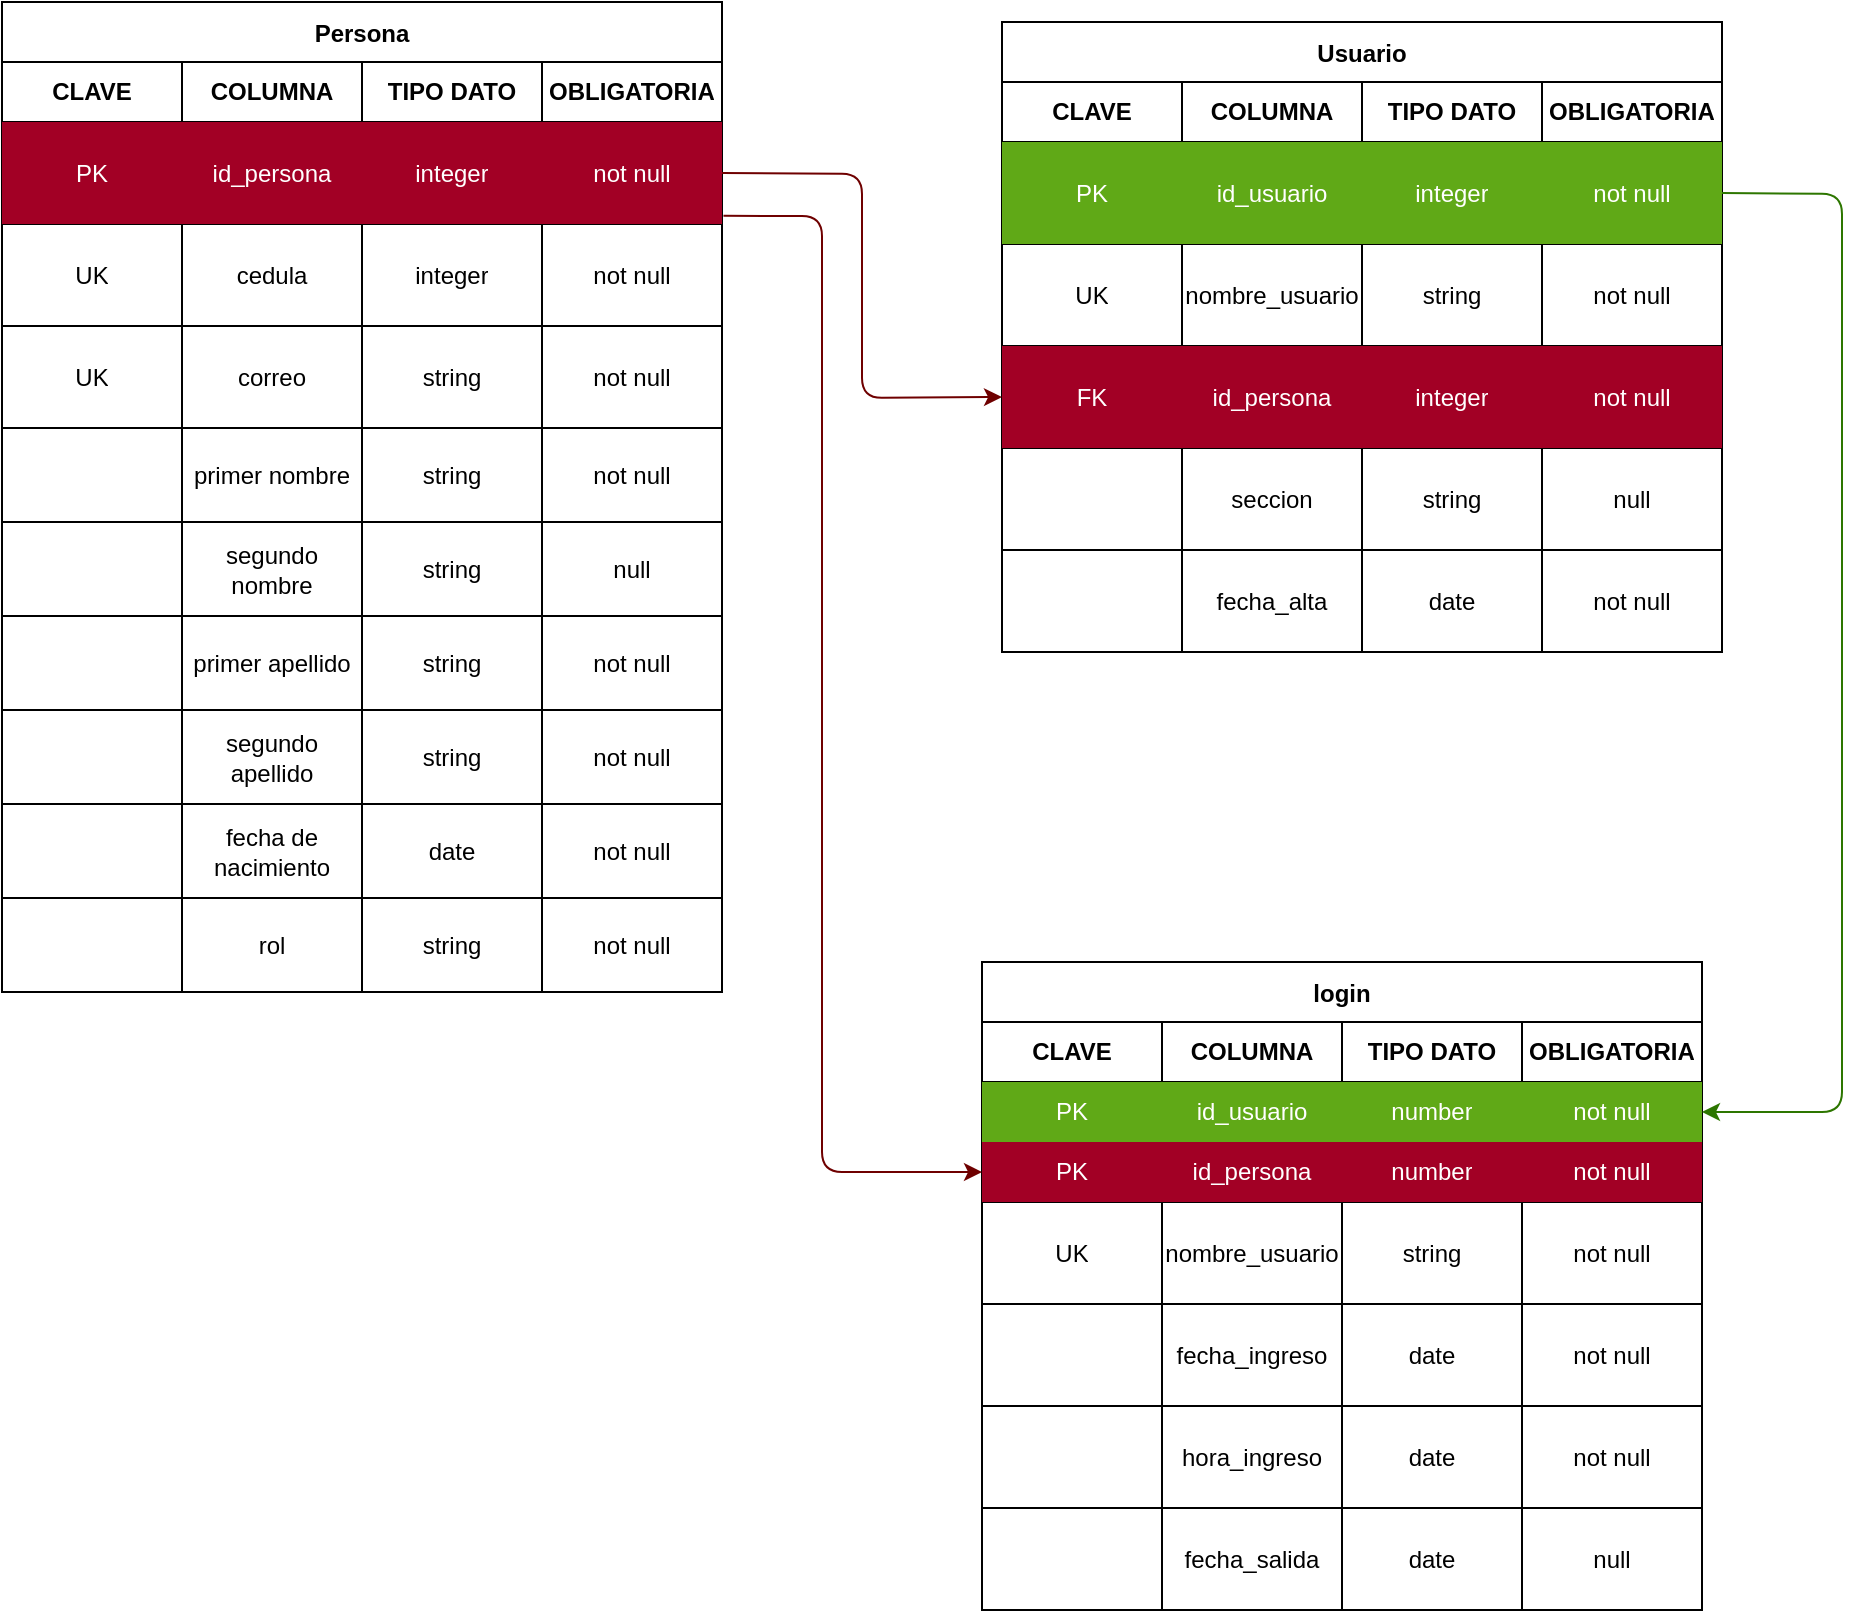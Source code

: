 <mxfile>
    <diagram id="O1ufKjJbIyZFOoaaUOlK" name="Page-1">
        <mxGraphModel dx="871" dy="490" grid="1" gridSize="10" guides="1" tooltips="1" connect="1" arrows="1" fold="1" page="1" pageScale="1" pageWidth="850" pageHeight="1100" math="0" shadow="0">
            <root>
                <mxCell id="0"/>
                <mxCell id="1" parent="0"/>
                <mxCell id="3" value="Persona" style="shape=table;startSize=30;container=1;collapsible=0;childLayout=tableLayout;fontStyle=1;align=center;" vertex="1" parent="1">
                    <mxGeometry x="20" y="30" width="360" height="495" as="geometry"/>
                </mxCell>
                <mxCell id="4" value="" style="shape=tableRow;horizontal=0;startSize=0;swimlaneHead=0;swimlaneBody=0;top=0;left=0;bottom=0;right=0;collapsible=0;dropTarget=0;fillColor=none;points=[[0,0.5],[1,0.5]];portConstraint=eastwest;" vertex="1" parent="3">
                    <mxGeometry y="30" width="360" height="30" as="geometry"/>
                </mxCell>
                <mxCell id="5" value="&lt;b&gt;CLAVE&lt;/b&gt;" style="shape=partialRectangle;html=1;whiteSpace=wrap;connectable=0;fillColor=none;top=0;left=0;bottom=0;right=0;overflow=hidden;" vertex="1" parent="4">
                    <mxGeometry width="90" height="30" as="geometry">
                        <mxRectangle width="90" height="30" as="alternateBounds"/>
                    </mxGeometry>
                </mxCell>
                <mxCell id="6" value="&lt;b&gt;COLUMNA&lt;/b&gt;" style="shape=partialRectangle;html=1;whiteSpace=wrap;connectable=0;fillColor=none;top=0;left=0;bottom=0;right=0;overflow=hidden;" vertex="1" parent="4">
                    <mxGeometry x="90" width="90" height="30" as="geometry">
                        <mxRectangle width="90" height="30" as="alternateBounds"/>
                    </mxGeometry>
                </mxCell>
                <mxCell id="7" value="&lt;b&gt;TIPO DATO&lt;/b&gt;" style="shape=partialRectangle;html=1;whiteSpace=wrap;connectable=0;fillColor=none;top=0;left=0;bottom=0;right=0;overflow=hidden;" vertex="1" parent="4">
                    <mxGeometry x="180" width="90" height="30" as="geometry">
                        <mxRectangle width="90" height="30" as="alternateBounds"/>
                    </mxGeometry>
                </mxCell>
                <mxCell id="42" value="&lt;b&gt;OBLIGATORIA&lt;/b&gt;" style="shape=partialRectangle;html=1;whiteSpace=wrap;connectable=0;fillColor=none;top=0;left=0;bottom=0;right=0;overflow=hidden;" vertex="1" parent="4">
                    <mxGeometry x="270" width="90" height="30" as="geometry">
                        <mxRectangle width="90" height="30" as="alternateBounds"/>
                    </mxGeometry>
                </mxCell>
                <mxCell id="8" value="" style="shape=tableRow;horizontal=0;startSize=0;swimlaneHead=0;swimlaneBody=0;top=0;left=0;bottom=0;right=0;collapsible=0;dropTarget=0;fillColor=none;points=[[0,0.5],[1,0.5]];portConstraint=eastwest;" vertex="1" parent="3">
                    <mxGeometry y="60" width="360" height="51" as="geometry"/>
                </mxCell>
                <mxCell id="9" value="PK" style="shape=partialRectangle;html=1;whiteSpace=wrap;connectable=0;fillColor=#a20025;top=0;left=0;bottom=0;right=0;overflow=hidden;fontColor=#ffffff;strokeColor=#6F0000;" vertex="1" parent="8">
                    <mxGeometry width="90" height="51" as="geometry">
                        <mxRectangle width="90" height="51" as="alternateBounds"/>
                    </mxGeometry>
                </mxCell>
                <mxCell id="10" value="id_persona" style="shape=partialRectangle;html=1;whiteSpace=wrap;connectable=0;fillColor=#a20025;top=0;left=0;bottom=0;right=0;overflow=hidden;fontColor=#ffffff;strokeColor=#6F0000;" vertex="1" parent="8">
                    <mxGeometry x="90" width="90" height="51" as="geometry">
                        <mxRectangle width="90" height="51" as="alternateBounds"/>
                    </mxGeometry>
                </mxCell>
                <mxCell id="11" value="integer" style="shape=partialRectangle;html=1;whiteSpace=wrap;connectable=0;fillColor=#a20025;top=0;left=0;bottom=0;right=0;overflow=hidden;fontColor=#ffffff;strokeColor=#6F0000;" vertex="1" parent="8">
                    <mxGeometry x="180" width="90" height="51" as="geometry">
                        <mxRectangle width="90" height="51" as="alternateBounds"/>
                    </mxGeometry>
                </mxCell>
                <mxCell id="43" value="not null" style="shape=partialRectangle;html=1;whiteSpace=wrap;connectable=0;fillColor=#a20025;top=0;left=0;bottom=0;right=0;overflow=hidden;fontColor=#ffffff;strokeColor=#6F0000;" vertex="1" parent="8">
                    <mxGeometry x="270" width="90" height="51" as="geometry">
                        <mxRectangle width="90" height="51" as="alternateBounds"/>
                    </mxGeometry>
                </mxCell>
                <mxCell id="12" value="" style="shape=tableRow;horizontal=0;startSize=0;swimlaneHead=0;swimlaneBody=0;top=0;left=0;bottom=0;right=0;collapsible=0;dropTarget=0;fillColor=none;points=[[0,0.5],[1,0.5]];portConstraint=eastwest;" vertex="1" parent="3">
                    <mxGeometry y="111" width="360" height="51" as="geometry"/>
                </mxCell>
                <mxCell id="13" value="UK" style="shape=partialRectangle;html=1;whiteSpace=wrap;connectable=0;fillColor=none;top=0;left=0;bottom=0;right=0;overflow=hidden;" vertex="1" parent="12">
                    <mxGeometry width="90" height="51" as="geometry">
                        <mxRectangle width="90" height="51" as="alternateBounds"/>
                    </mxGeometry>
                </mxCell>
                <mxCell id="14" value="cedula" style="shape=partialRectangle;html=1;whiteSpace=wrap;connectable=0;fillColor=none;top=0;left=0;bottom=0;right=0;overflow=hidden;" vertex="1" parent="12">
                    <mxGeometry x="90" width="90" height="51" as="geometry">
                        <mxRectangle width="90" height="51" as="alternateBounds"/>
                    </mxGeometry>
                </mxCell>
                <mxCell id="15" value="integer" style="shape=partialRectangle;html=1;whiteSpace=wrap;connectable=0;fillColor=none;top=0;left=0;bottom=0;right=0;overflow=hidden;" vertex="1" parent="12">
                    <mxGeometry x="180" width="90" height="51" as="geometry">
                        <mxRectangle width="90" height="51" as="alternateBounds"/>
                    </mxGeometry>
                </mxCell>
                <mxCell id="44" value="not null" style="shape=partialRectangle;html=1;whiteSpace=wrap;connectable=0;fillColor=none;top=0;left=0;bottom=0;right=0;overflow=hidden;" vertex="1" parent="12">
                    <mxGeometry x="270" width="90" height="51" as="geometry">
                        <mxRectangle width="90" height="51" as="alternateBounds"/>
                    </mxGeometry>
                </mxCell>
                <mxCell id="82" style="shape=tableRow;horizontal=0;startSize=0;swimlaneHead=0;swimlaneBody=0;top=0;left=0;bottom=0;right=0;collapsible=0;dropTarget=0;fillColor=none;points=[[0,0.5],[1,0.5]];portConstraint=eastwest;" vertex="1" parent="3">
                    <mxGeometry y="162" width="360" height="51" as="geometry"/>
                </mxCell>
                <mxCell id="83" value="UK" style="shape=partialRectangle;html=1;whiteSpace=wrap;connectable=0;fillColor=none;top=0;left=0;bottom=0;right=0;overflow=hidden;" vertex="1" parent="82">
                    <mxGeometry width="90" height="51" as="geometry">
                        <mxRectangle width="90" height="51" as="alternateBounds"/>
                    </mxGeometry>
                </mxCell>
                <mxCell id="84" value="correo" style="shape=partialRectangle;html=1;whiteSpace=wrap;connectable=0;fillColor=none;top=0;left=0;bottom=0;right=0;overflow=hidden;" vertex="1" parent="82">
                    <mxGeometry x="90" width="90" height="51" as="geometry">
                        <mxRectangle width="90" height="51" as="alternateBounds"/>
                    </mxGeometry>
                </mxCell>
                <mxCell id="85" value="string" style="shape=partialRectangle;html=1;whiteSpace=wrap;connectable=0;fillColor=none;top=0;left=0;bottom=0;right=0;overflow=hidden;" vertex="1" parent="82">
                    <mxGeometry x="180" width="90" height="51" as="geometry">
                        <mxRectangle width="90" height="51" as="alternateBounds"/>
                    </mxGeometry>
                </mxCell>
                <mxCell id="86" value="not null" style="shape=partialRectangle;html=1;whiteSpace=wrap;connectable=0;fillColor=none;top=0;left=0;bottom=0;right=0;overflow=hidden;" vertex="1" parent="82">
                    <mxGeometry x="270" width="90" height="51" as="geometry">
                        <mxRectangle width="90" height="51" as="alternateBounds"/>
                    </mxGeometry>
                </mxCell>
                <mxCell id="92" style="shape=tableRow;horizontal=0;startSize=0;swimlaneHead=0;swimlaneBody=0;top=0;left=0;bottom=0;right=0;collapsible=0;dropTarget=0;fillColor=none;points=[[0,0.5],[1,0.5]];portConstraint=eastwest;" vertex="1" parent="3">
                    <mxGeometry y="213" width="360" height="47" as="geometry"/>
                </mxCell>
                <mxCell id="93" style="shape=partialRectangle;html=1;whiteSpace=wrap;connectable=0;fillColor=none;top=0;left=0;bottom=0;right=0;overflow=hidden;" vertex="1" parent="92">
                    <mxGeometry width="90" height="47" as="geometry">
                        <mxRectangle width="90" height="47" as="alternateBounds"/>
                    </mxGeometry>
                </mxCell>
                <mxCell id="94" value="primer nombre" style="shape=partialRectangle;html=1;whiteSpace=wrap;connectable=0;fillColor=none;top=0;left=0;bottom=0;right=0;overflow=hidden;" vertex="1" parent="92">
                    <mxGeometry x="90" width="90" height="47" as="geometry">
                        <mxRectangle width="90" height="47" as="alternateBounds"/>
                    </mxGeometry>
                </mxCell>
                <mxCell id="95" value="string" style="shape=partialRectangle;html=1;whiteSpace=wrap;connectable=0;fillColor=none;top=0;left=0;bottom=0;right=0;overflow=hidden;" vertex="1" parent="92">
                    <mxGeometry x="180" width="90" height="47" as="geometry">
                        <mxRectangle width="90" height="47" as="alternateBounds"/>
                    </mxGeometry>
                </mxCell>
                <mxCell id="96" value="not null" style="shape=partialRectangle;html=1;whiteSpace=wrap;connectable=0;fillColor=none;top=0;left=0;bottom=0;right=0;overflow=hidden;" vertex="1" parent="92">
                    <mxGeometry x="270" width="90" height="47" as="geometry">
                        <mxRectangle width="90" height="47" as="alternateBounds"/>
                    </mxGeometry>
                </mxCell>
                <mxCell id="102" style="shape=tableRow;horizontal=0;startSize=0;swimlaneHead=0;swimlaneBody=0;top=0;left=0;bottom=0;right=0;collapsible=0;dropTarget=0;fillColor=none;points=[[0,0.5],[1,0.5]];portConstraint=eastwest;" vertex="1" parent="3">
                    <mxGeometry y="260" width="360" height="47" as="geometry"/>
                </mxCell>
                <mxCell id="103" style="shape=partialRectangle;html=1;whiteSpace=wrap;connectable=0;fillColor=none;top=0;left=0;bottom=0;right=0;overflow=hidden;" vertex="1" parent="102">
                    <mxGeometry width="90" height="47" as="geometry">
                        <mxRectangle width="90" height="47" as="alternateBounds"/>
                    </mxGeometry>
                </mxCell>
                <mxCell id="104" value="segundo nombre" style="shape=partialRectangle;html=1;whiteSpace=wrap;connectable=0;fillColor=none;top=0;left=0;bottom=0;right=0;overflow=hidden;" vertex="1" parent="102">
                    <mxGeometry x="90" width="90" height="47" as="geometry">
                        <mxRectangle width="90" height="47" as="alternateBounds"/>
                    </mxGeometry>
                </mxCell>
                <mxCell id="105" value="string" style="shape=partialRectangle;html=1;whiteSpace=wrap;connectable=0;fillColor=none;top=0;left=0;bottom=0;right=0;overflow=hidden;" vertex="1" parent="102">
                    <mxGeometry x="180" width="90" height="47" as="geometry">
                        <mxRectangle width="90" height="47" as="alternateBounds"/>
                    </mxGeometry>
                </mxCell>
                <mxCell id="106" value="null" style="shape=partialRectangle;html=1;whiteSpace=wrap;connectable=0;fillColor=none;top=0;left=0;bottom=0;right=0;overflow=hidden;" vertex="1" parent="102">
                    <mxGeometry x="270" width="90" height="47" as="geometry">
                        <mxRectangle width="90" height="47" as="alternateBounds"/>
                    </mxGeometry>
                </mxCell>
                <mxCell id="112" style="shape=tableRow;horizontal=0;startSize=0;swimlaneHead=0;swimlaneBody=0;top=0;left=0;bottom=0;right=0;collapsible=0;dropTarget=0;fillColor=none;points=[[0,0.5],[1,0.5]];portConstraint=eastwest;" vertex="1" parent="3">
                    <mxGeometry y="307" width="360" height="47" as="geometry"/>
                </mxCell>
                <mxCell id="113" style="shape=partialRectangle;html=1;whiteSpace=wrap;connectable=0;fillColor=none;top=0;left=0;bottom=0;right=0;overflow=hidden;" vertex="1" parent="112">
                    <mxGeometry width="90" height="47" as="geometry">
                        <mxRectangle width="90" height="47" as="alternateBounds"/>
                    </mxGeometry>
                </mxCell>
                <mxCell id="114" value="primer apellido" style="shape=partialRectangle;html=1;whiteSpace=wrap;connectable=0;fillColor=none;top=0;left=0;bottom=0;right=0;overflow=hidden;" vertex="1" parent="112">
                    <mxGeometry x="90" width="90" height="47" as="geometry">
                        <mxRectangle width="90" height="47" as="alternateBounds"/>
                    </mxGeometry>
                </mxCell>
                <mxCell id="115" value="string" style="shape=partialRectangle;html=1;whiteSpace=wrap;connectable=0;fillColor=none;top=0;left=0;bottom=0;right=0;overflow=hidden;" vertex="1" parent="112">
                    <mxGeometry x="180" width="90" height="47" as="geometry">
                        <mxRectangle width="90" height="47" as="alternateBounds"/>
                    </mxGeometry>
                </mxCell>
                <mxCell id="116" value="not null" style="shape=partialRectangle;html=1;whiteSpace=wrap;connectable=0;fillColor=none;top=0;left=0;bottom=0;right=0;overflow=hidden;" vertex="1" parent="112">
                    <mxGeometry x="270" width="90" height="47" as="geometry">
                        <mxRectangle width="90" height="47" as="alternateBounds"/>
                    </mxGeometry>
                </mxCell>
                <mxCell id="117" style="shape=tableRow;horizontal=0;startSize=0;swimlaneHead=0;swimlaneBody=0;top=0;left=0;bottom=0;right=0;collapsible=0;dropTarget=0;fillColor=none;points=[[0,0.5],[1,0.5]];portConstraint=eastwest;" vertex="1" parent="3">
                    <mxGeometry y="354" width="360" height="47" as="geometry"/>
                </mxCell>
                <mxCell id="118" style="shape=partialRectangle;html=1;whiteSpace=wrap;connectable=0;fillColor=none;top=0;left=0;bottom=0;right=0;overflow=hidden;" vertex="1" parent="117">
                    <mxGeometry width="90" height="47" as="geometry">
                        <mxRectangle width="90" height="47" as="alternateBounds"/>
                    </mxGeometry>
                </mxCell>
                <mxCell id="119" value="segundo apellido" style="shape=partialRectangle;html=1;whiteSpace=wrap;connectable=0;fillColor=none;top=0;left=0;bottom=0;right=0;overflow=hidden;" vertex="1" parent="117">
                    <mxGeometry x="90" width="90" height="47" as="geometry">
                        <mxRectangle width="90" height="47" as="alternateBounds"/>
                    </mxGeometry>
                </mxCell>
                <mxCell id="120" value="string" style="shape=partialRectangle;html=1;whiteSpace=wrap;connectable=0;fillColor=none;top=0;left=0;bottom=0;right=0;overflow=hidden;" vertex="1" parent="117">
                    <mxGeometry x="180" width="90" height="47" as="geometry">
                        <mxRectangle width="90" height="47" as="alternateBounds"/>
                    </mxGeometry>
                </mxCell>
                <mxCell id="121" value="not null" style="shape=partialRectangle;html=1;whiteSpace=wrap;connectable=0;fillColor=none;top=0;left=0;bottom=0;right=0;overflow=hidden;" vertex="1" parent="117">
                    <mxGeometry x="270" width="90" height="47" as="geometry">
                        <mxRectangle width="90" height="47" as="alternateBounds"/>
                    </mxGeometry>
                </mxCell>
                <mxCell id="122" style="shape=tableRow;horizontal=0;startSize=0;swimlaneHead=0;swimlaneBody=0;top=0;left=0;bottom=0;right=0;collapsible=0;dropTarget=0;fillColor=none;points=[[0,0.5],[1,0.5]];portConstraint=eastwest;" vertex="1" parent="3">
                    <mxGeometry y="401" width="360" height="47" as="geometry"/>
                </mxCell>
                <mxCell id="123" style="shape=partialRectangle;html=1;whiteSpace=wrap;connectable=0;fillColor=none;top=0;left=0;bottom=0;right=0;overflow=hidden;" vertex="1" parent="122">
                    <mxGeometry width="90" height="47" as="geometry">
                        <mxRectangle width="90" height="47" as="alternateBounds"/>
                    </mxGeometry>
                </mxCell>
                <mxCell id="124" value="fecha de nacimiento" style="shape=partialRectangle;html=1;whiteSpace=wrap;connectable=0;fillColor=none;top=0;left=0;bottom=0;right=0;overflow=hidden;" vertex="1" parent="122">
                    <mxGeometry x="90" width="90" height="47" as="geometry">
                        <mxRectangle width="90" height="47" as="alternateBounds"/>
                    </mxGeometry>
                </mxCell>
                <mxCell id="125" value="date" style="shape=partialRectangle;html=1;whiteSpace=wrap;connectable=0;fillColor=none;top=0;left=0;bottom=0;right=0;overflow=hidden;" vertex="1" parent="122">
                    <mxGeometry x="180" width="90" height="47" as="geometry">
                        <mxRectangle width="90" height="47" as="alternateBounds"/>
                    </mxGeometry>
                </mxCell>
                <mxCell id="126" value="not null" style="shape=partialRectangle;html=1;whiteSpace=wrap;connectable=0;fillColor=none;top=0;left=0;bottom=0;right=0;overflow=hidden;" vertex="1" parent="122">
                    <mxGeometry x="270" width="90" height="47" as="geometry">
                        <mxRectangle width="90" height="47" as="alternateBounds"/>
                    </mxGeometry>
                </mxCell>
                <mxCell id="158" style="shape=tableRow;horizontal=0;startSize=0;swimlaneHead=0;swimlaneBody=0;top=0;left=0;bottom=0;right=0;collapsible=0;dropTarget=0;fillColor=none;points=[[0,0.5],[1,0.5]];portConstraint=eastwest;" vertex="1" parent="3">
                    <mxGeometry y="448" width="360" height="47" as="geometry"/>
                </mxCell>
                <mxCell id="159" style="shape=partialRectangle;html=1;whiteSpace=wrap;connectable=0;fillColor=none;top=0;left=0;bottom=0;right=0;overflow=hidden;" vertex="1" parent="158">
                    <mxGeometry width="90" height="47" as="geometry">
                        <mxRectangle width="90" height="47" as="alternateBounds"/>
                    </mxGeometry>
                </mxCell>
                <mxCell id="160" value="rol" style="shape=partialRectangle;html=1;whiteSpace=wrap;connectable=0;fillColor=none;top=0;left=0;bottom=0;right=0;overflow=hidden;" vertex="1" parent="158">
                    <mxGeometry x="90" width="90" height="47" as="geometry">
                        <mxRectangle width="90" height="47" as="alternateBounds"/>
                    </mxGeometry>
                </mxCell>
                <mxCell id="161" value="string" style="shape=partialRectangle;html=1;whiteSpace=wrap;connectable=0;fillColor=none;top=0;left=0;bottom=0;right=0;overflow=hidden;" vertex="1" parent="158">
                    <mxGeometry x="180" width="90" height="47" as="geometry">
                        <mxRectangle width="90" height="47" as="alternateBounds"/>
                    </mxGeometry>
                </mxCell>
                <mxCell id="162" value="not null" style="shape=partialRectangle;html=1;whiteSpace=wrap;connectable=0;fillColor=none;top=0;left=0;bottom=0;right=0;overflow=hidden;" vertex="1" parent="158">
                    <mxGeometry x="270" width="90" height="47" as="geometry">
                        <mxRectangle width="90" height="47" as="alternateBounds"/>
                    </mxGeometry>
                </mxCell>
                <mxCell id="61" value="Usuario" style="shape=table;startSize=30;container=1;collapsible=0;childLayout=tableLayout;fontStyle=1;align=center;" vertex="1" parent="1">
                    <mxGeometry x="520" y="40" width="360" height="315" as="geometry"/>
                </mxCell>
                <mxCell id="62" value="" style="shape=tableRow;horizontal=0;startSize=0;swimlaneHead=0;swimlaneBody=0;top=0;left=0;bottom=0;right=0;collapsible=0;dropTarget=0;fillColor=none;points=[[0,0.5],[1,0.5]];portConstraint=eastwest;" vertex="1" parent="61">
                    <mxGeometry y="30" width="360" height="30" as="geometry"/>
                </mxCell>
                <mxCell id="63" value="&lt;b&gt;CLAVE&lt;/b&gt;" style="shape=partialRectangle;html=1;whiteSpace=wrap;connectable=0;fillColor=none;top=0;left=0;bottom=0;right=0;overflow=hidden;" vertex="1" parent="62">
                    <mxGeometry width="90" height="30" as="geometry">
                        <mxRectangle width="90" height="30" as="alternateBounds"/>
                    </mxGeometry>
                </mxCell>
                <mxCell id="64" value="&lt;b&gt;COLUMNA&lt;/b&gt;" style="shape=partialRectangle;html=1;whiteSpace=wrap;connectable=0;fillColor=none;top=0;left=0;bottom=0;right=0;overflow=hidden;" vertex="1" parent="62">
                    <mxGeometry x="90" width="90" height="30" as="geometry">
                        <mxRectangle width="90" height="30" as="alternateBounds"/>
                    </mxGeometry>
                </mxCell>
                <mxCell id="65" value="&lt;b&gt;TIPO DATO&lt;/b&gt;" style="shape=partialRectangle;html=1;whiteSpace=wrap;connectable=0;fillColor=none;top=0;left=0;bottom=0;right=0;overflow=hidden;" vertex="1" parent="62">
                    <mxGeometry x="180" width="90" height="30" as="geometry">
                        <mxRectangle width="90" height="30" as="alternateBounds"/>
                    </mxGeometry>
                </mxCell>
                <mxCell id="66" value="&lt;b&gt;OBLIGATORIA&lt;/b&gt;" style="shape=partialRectangle;html=1;whiteSpace=wrap;connectable=0;fillColor=none;top=0;left=0;bottom=0;right=0;overflow=hidden;" vertex="1" parent="62">
                    <mxGeometry x="270" width="90" height="30" as="geometry">
                        <mxRectangle width="90" height="30" as="alternateBounds"/>
                    </mxGeometry>
                </mxCell>
                <mxCell id="67" value="" style="shape=tableRow;horizontal=0;startSize=0;swimlaneHead=0;swimlaneBody=0;top=0;left=0;bottom=0;right=0;collapsible=0;dropTarget=0;fillColor=none;points=[[0,0.5],[1,0.5]];portConstraint=eastwest;" vertex="1" parent="61">
                    <mxGeometry y="60" width="360" height="51" as="geometry"/>
                </mxCell>
                <mxCell id="68" value="PK" style="shape=partialRectangle;html=1;whiteSpace=wrap;connectable=0;fillColor=#60a917;top=0;left=0;bottom=0;right=0;overflow=hidden;fontColor=#ffffff;strokeColor=#2D7600;" vertex="1" parent="67">
                    <mxGeometry width="90" height="51" as="geometry">
                        <mxRectangle width="90" height="51" as="alternateBounds"/>
                    </mxGeometry>
                </mxCell>
                <mxCell id="69" value="id_usuario" style="shape=partialRectangle;html=1;whiteSpace=wrap;connectable=0;fillColor=#60a917;top=0;left=0;bottom=0;right=0;overflow=hidden;fontColor=#ffffff;strokeColor=#2D7600;" vertex="1" parent="67">
                    <mxGeometry x="90" width="90" height="51" as="geometry">
                        <mxRectangle width="90" height="51" as="alternateBounds"/>
                    </mxGeometry>
                </mxCell>
                <mxCell id="70" value="integer" style="shape=partialRectangle;html=1;whiteSpace=wrap;connectable=0;fillColor=#60a917;top=0;left=0;bottom=0;right=0;overflow=hidden;fontColor=#ffffff;strokeColor=#2D7600;" vertex="1" parent="67">
                    <mxGeometry x="180" width="90" height="51" as="geometry">
                        <mxRectangle width="90" height="51" as="alternateBounds"/>
                    </mxGeometry>
                </mxCell>
                <mxCell id="71" value="not null" style="shape=partialRectangle;html=1;whiteSpace=wrap;connectable=0;fillColor=#60a917;top=0;left=0;bottom=0;right=0;overflow=hidden;fontColor=#ffffff;strokeColor=#2D7600;" vertex="1" parent="67">
                    <mxGeometry x="270" width="90" height="51" as="geometry">
                        <mxRectangle width="90" height="51" as="alternateBounds"/>
                    </mxGeometry>
                </mxCell>
                <mxCell id="72" value="" style="shape=tableRow;horizontal=0;startSize=0;swimlaneHead=0;swimlaneBody=0;top=0;left=0;bottom=0;right=0;collapsible=0;dropTarget=0;fillColor=none;points=[[0,0.5],[1,0.5]];portConstraint=eastwest;" vertex="1" parent="61">
                    <mxGeometry y="111" width="360" height="51" as="geometry"/>
                </mxCell>
                <mxCell id="73" value="UK" style="shape=partialRectangle;html=1;whiteSpace=wrap;connectable=0;fillColor=none;top=0;left=0;bottom=0;right=0;overflow=hidden;" vertex="1" parent="72">
                    <mxGeometry width="90" height="51" as="geometry">
                        <mxRectangle width="90" height="51" as="alternateBounds"/>
                    </mxGeometry>
                </mxCell>
                <mxCell id="74" value="nombre_usuario" style="shape=partialRectangle;html=1;whiteSpace=wrap;connectable=0;fillColor=none;top=0;left=0;bottom=0;right=0;overflow=hidden;" vertex="1" parent="72">
                    <mxGeometry x="90" width="90" height="51" as="geometry">
                        <mxRectangle width="90" height="51" as="alternateBounds"/>
                    </mxGeometry>
                </mxCell>
                <mxCell id="75" value="string" style="shape=partialRectangle;html=1;whiteSpace=wrap;connectable=0;fillColor=none;top=0;left=0;bottom=0;right=0;overflow=hidden;" vertex="1" parent="72">
                    <mxGeometry x="180" width="90" height="51" as="geometry">
                        <mxRectangle width="90" height="51" as="alternateBounds"/>
                    </mxGeometry>
                </mxCell>
                <mxCell id="76" value="not null" style="shape=partialRectangle;html=1;whiteSpace=wrap;connectable=0;fillColor=none;top=0;left=0;bottom=0;right=0;overflow=hidden;" vertex="1" parent="72">
                    <mxGeometry x="270" width="90" height="51" as="geometry">
                        <mxRectangle width="90" height="51" as="alternateBounds"/>
                    </mxGeometry>
                </mxCell>
                <mxCell id="87" style="shape=tableRow;horizontal=0;startSize=0;swimlaneHead=0;swimlaneBody=0;top=0;left=0;bottom=0;right=0;collapsible=0;dropTarget=0;fillColor=none;points=[[0,0.5],[1,0.5]];portConstraint=eastwest;" vertex="1" parent="61">
                    <mxGeometry y="162" width="360" height="51" as="geometry"/>
                </mxCell>
                <mxCell id="88" value="FK" style="shape=partialRectangle;html=1;whiteSpace=wrap;connectable=0;fillColor=#a20025;top=0;left=0;bottom=0;right=0;overflow=hidden;fontColor=#ffffff;strokeColor=#6F0000;" vertex="1" parent="87">
                    <mxGeometry width="90" height="51" as="geometry">
                        <mxRectangle width="90" height="51" as="alternateBounds"/>
                    </mxGeometry>
                </mxCell>
                <mxCell id="89" value="id_persona" style="shape=partialRectangle;html=1;whiteSpace=wrap;connectable=0;fillColor=#a20025;top=0;left=0;bottom=0;right=0;overflow=hidden;fontColor=#ffffff;strokeColor=#6F0000;" vertex="1" parent="87">
                    <mxGeometry x="90" width="90" height="51" as="geometry">
                        <mxRectangle width="90" height="51" as="alternateBounds"/>
                    </mxGeometry>
                </mxCell>
                <mxCell id="90" value="integer" style="shape=partialRectangle;html=1;whiteSpace=wrap;connectable=0;fillColor=#a20025;top=0;left=0;bottom=0;right=0;overflow=hidden;fontColor=#ffffff;strokeColor=#6F0000;" vertex="1" parent="87">
                    <mxGeometry x="180" width="90" height="51" as="geometry">
                        <mxRectangle width="90" height="51" as="alternateBounds"/>
                    </mxGeometry>
                </mxCell>
                <mxCell id="91" value="not null" style="shape=partialRectangle;html=1;whiteSpace=wrap;connectable=0;fillColor=#a20025;top=0;left=0;bottom=0;right=0;overflow=hidden;fontColor=#ffffff;strokeColor=#6F0000;" vertex="1" parent="87">
                    <mxGeometry x="270" width="90" height="51" as="geometry">
                        <mxRectangle width="90" height="51" as="alternateBounds"/>
                    </mxGeometry>
                </mxCell>
                <mxCell id="97" style="shape=tableRow;horizontal=0;startSize=0;swimlaneHead=0;swimlaneBody=0;top=0;left=0;bottom=0;right=0;collapsible=0;dropTarget=0;fillColor=none;points=[[0,0.5],[1,0.5]];portConstraint=eastwest;" vertex="1" parent="61">
                    <mxGeometry y="213" width="360" height="51" as="geometry"/>
                </mxCell>
                <mxCell id="98" style="shape=partialRectangle;html=1;whiteSpace=wrap;connectable=0;fillColor=none;top=0;left=0;bottom=0;right=0;overflow=hidden;" vertex="1" parent="97">
                    <mxGeometry width="90" height="51" as="geometry">
                        <mxRectangle width="90" height="51" as="alternateBounds"/>
                    </mxGeometry>
                </mxCell>
                <mxCell id="99" value="seccion" style="shape=partialRectangle;html=1;whiteSpace=wrap;connectable=0;fillColor=none;top=0;left=0;bottom=0;right=0;overflow=hidden;" vertex="1" parent="97">
                    <mxGeometry x="90" width="90" height="51" as="geometry">
                        <mxRectangle width="90" height="51" as="alternateBounds"/>
                    </mxGeometry>
                </mxCell>
                <mxCell id="100" value="string" style="shape=partialRectangle;html=1;whiteSpace=wrap;connectable=0;fillColor=none;top=0;left=0;bottom=0;right=0;overflow=hidden;" vertex="1" parent="97">
                    <mxGeometry x="180" width="90" height="51" as="geometry">
                        <mxRectangle width="90" height="51" as="alternateBounds"/>
                    </mxGeometry>
                </mxCell>
                <mxCell id="101" value="null" style="shape=partialRectangle;html=1;whiteSpace=wrap;connectable=0;fillColor=none;top=0;left=0;bottom=0;right=0;overflow=hidden;" vertex="1" parent="97">
                    <mxGeometry x="270" width="90" height="51" as="geometry">
                        <mxRectangle width="90" height="51" as="alternateBounds"/>
                    </mxGeometry>
                </mxCell>
                <mxCell id="107" style="shape=tableRow;horizontal=0;startSize=0;swimlaneHead=0;swimlaneBody=0;top=0;left=0;bottom=0;right=0;collapsible=0;dropTarget=0;fillColor=none;points=[[0,0.5],[1,0.5]];portConstraint=eastwest;" vertex="1" parent="61">
                    <mxGeometry y="264" width="360" height="51" as="geometry"/>
                </mxCell>
                <mxCell id="108" style="shape=partialRectangle;html=1;whiteSpace=wrap;connectable=0;fillColor=none;top=0;left=0;bottom=0;right=0;overflow=hidden;" vertex="1" parent="107">
                    <mxGeometry width="90" height="51" as="geometry">
                        <mxRectangle width="90" height="51" as="alternateBounds"/>
                    </mxGeometry>
                </mxCell>
                <mxCell id="109" value="fecha_alta" style="shape=partialRectangle;html=1;whiteSpace=wrap;connectable=0;fillColor=none;top=0;left=0;bottom=0;right=0;overflow=hidden;" vertex="1" parent="107">
                    <mxGeometry x="90" width="90" height="51" as="geometry">
                        <mxRectangle width="90" height="51" as="alternateBounds"/>
                    </mxGeometry>
                </mxCell>
                <mxCell id="110" value="date" style="shape=partialRectangle;html=1;whiteSpace=wrap;connectable=0;fillColor=none;top=0;left=0;bottom=0;right=0;overflow=hidden;" vertex="1" parent="107">
                    <mxGeometry x="180" width="90" height="51" as="geometry">
                        <mxRectangle width="90" height="51" as="alternateBounds"/>
                    </mxGeometry>
                </mxCell>
                <mxCell id="111" value="not null" style="shape=partialRectangle;html=1;whiteSpace=wrap;connectable=0;fillColor=none;top=0;left=0;bottom=0;right=0;overflow=hidden;" vertex="1" parent="107">
                    <mxGeometry x="270" width="90" height="51" as="geometry">
                        <mxRectangle width="90" height="51" as="alternateBounds"/>
                    </mxGeometry>
                </mxCell>
                <mxCell id="127" value="login" style="shape=table;startSize=30;container=1;collapsible=0;childLayout=tableLayout;fontStyle=1;align=center;" vertex="1" parent="1">
                    <mxGeometry x="510" y="510" width="360" height="324" as="geometry"/>
                </mxCell>
                <mxCell id="128" value="" style="shape=tableRow;horizontal=0;startSize=0;swimlaneHead=0;swimlaneBody=0;top=0;left=0;bottom=0;right=0;collapsible=0;dropTarget=0;fillColor=none;points=[[0,0.5],[1,0.5]];portConstraint=eastwest;" vertex="1" parent="127">
                    <mxGeometry y="30" width="360" height="30" as="geometry"/>
                </mxCell>
                <mxCell id="129" value="&lt;b&gt;CLAVE&lt;/b&gt;" style="shape=partialRectangle;html=1;whiteSpace=wrap;connectable=0;fillColor=none;top=0;left=0;bottom=0;right=0;overflow=hidden;" vertex="1" parent="128">
                    <mxGeometry width="90" height="30" as="geometry">
                        <mxRectangle width="90" height="30" as="alternateBounds"/>
                    </mxGeometry>
                </mxCell>
                <mxCell id="130" value="&lt;b&gt;COLUMNA&lt;/b&gt;" style="shape=partialRectangle;html=1;whiteSpace=wrap;connectable=0;fillColor=none;top=0;left=0;bottom=0;right=0;overflow=hidden;" vertex="1" parent="128">
                    <mxGeometry x="90" width="90" height="30" as="geometry">
                        <mxRectangle width="90" height="30" as="alternateBounds"/>
                    </mxGeometry>
                </mxCell>
                <mxCell id="131" value="&lt;b&gt;TIPO DATO&lt;/b&gt;" style="shape=partialRectangle;html=1;whiteSpace=wrap;connectable=0;fillColor=none;top=0;left=0;bottom=0;right=0;overflow=hidden;" vertex="1" parent="128">
                    <mxGeometry x="180" width="90" height="30" as="geometry">
                        <mxRectangle width="90" height="30" as="alternateBounds"/>
                    </mxGeometry>
                </mxCell>
                <mxCell id="132" value="&lt;b&gt;OBLIGATORIA&lt;/b&gt;" style="shape=partialRectangle;html=1;whiteSpace=wrap;connectable=0;fillColor=none;top=0;left=0;bottom=0;right=0;overflow=hidden;" vertex="1" parent="128">
                    <mxGeometry x="270" width="90" height="30" as="geometry">
                        <mxRectangle width="90" height="30" as="alternateBounds"/>
                    </mxGeometry>
                </mxCell>
                <mxCell id="170" style="shape=tableRow;horizontal=0;startSize=0;swimlaneHead=0;swimlaneBody=0;top=0;left=0;bottom=0;right=0;collapsible=0;dropTarget=0;fillColor=none;points=[[0,0.5],[1,0.5]];portConstraint=eastwest;" vertex="1" parent="127">
                    <mxGeometry y="60" width="360" height="30" as="geometry"/>
                </mxCell>
                <mxCell id="171" value="PK" style="shape=partialRectangle;html=1;whiteSpace=wrap;connectable=0;fillColor=#60a917;top=0;left=0;bottom=0;right=0;overflow=hidden;fontColor=#ffffff;strokeColor=#2D7600;" vertex="1" parent="170">
                    <mxGeometry width="90" height="30" as="geometry">
                        <mxRectangle width="90" height="30" as="alternateBounds"/>
                    </mxGeometry>
                </mxCell>
                <mxCell id="172" value="id_usuario" style="shape=partialRectangle;html=1;whiteSpace=wrap;connectable=0;fillColor=#60a917;top=0;left=0;bottom=0;right=0;overflow=hidden;fontColor=#ffffff;strokeColor=#2D7600;" vertex="1" parent="170">
                    <mxGeometry x="90" width="90" height="30" as="geometry">
                        <mxRectangle width="90" height="30" as="alternateBounds"/>
                    </mxGeometry>
                </mxCell>
                <mxCell id="173" value="number" style="shape=partialRectangle;html=1;whiteSpace=wrap;connectable=0;fillColor=#60a917;top=0;left=0;bottom=0;right=0;overflow=hidden;fontColor=#ffffff;strokeColor=#2D7600;" vertex="1" parent="170">
                    <mxGeometry x="180" width="90" height="30" as="geometry">
                        <mxRectangle width="90" height="30" as="alternateBounds"/>
                    </mxGeometry>
                </mxCell>
                <mxCell id="174" value="not null" style="shape=partialRectangle;html=1;whiteSpace=wrap;connectable=0;fillColor=#60a917;top=0;left=0;bottom=0;right=0;overflow=hidden;fontColor=#ffffff;strokeColor=#2D7600;" vertex="1" parent="170">
                    <mxGeometry x="270" width="90" height="30" as="geometry">
                        <mxRectangle width="90" height="30" as="alternateBounds"/>
                    </mxGeometry>
                </mxCell>
                <mxCell id="165" style="shape=tableRow;horizontal=0;startSize=0;swimlaneHead=0;swimlaneBody=0;top=0;left=0;bottom=0;right=0;collapsible=0;dropTarget=0;fillColor=none;points=[[0,0.5],[1,0.5]];portConstraint=eastwest;" vertex="1" parent="127">
                    <mxGeometry y="90" width="360" height="30" as="geometry"/>
                </mxCell>
                <mxCell id="166" value="PK" style="shape=partialRectangle;html=1;whiteSpace=wrap;connectable=0;fillColor=#a20025;top=0;left=0;bottom=0;right=0;overflow=hidden;fontColor=#ffffff;strokeColor=#6F0000;" vertex="1" parent="165">
                    <mxGeometry width="90" height="30" as="geometry">
                        <mxRectangle width="90" height="30" as="alternateBounds"/>
                    </mxGeometry>
                </mxCell>
                <mxCell id="167" value="id_persona" style="shape=partialRectangle;html=1;whiteSpace=wrap;connectable=0;fillColor=#a20025;top=0;left=0;bottom=0;right=0;overflow=hidden;fontColor=#ffffff;strokeColor=#6F0000;" vertex="1" parent="165">
                    <mxGeometry x="90" width="90" height="30" as="geometry">
                        <mxRectangle width="90" height="30" as="alternateBounds"/>
                    </mxGeometry>
                </mxCell>
                <mxCell id="168" value="number" style="shape=partialRectangle;html=1;whiteSpace=wrap;connectable=0;fillColor=#a20025;top=0;left=0;bottom=0;right=0;overflow=hidden;fontColor=#ffffff;strokeColor=#6F0000;" vertex="1" parent="165">
                    <mxGeometry x="180" width="90" height="30" as="geometry">
                        <mxRectangle width="90" height="30" as="alternateBounds"/>
                    </mxGeometry>
                </mxCell>
                <mxCell id="169" value="not null" style="shape=partialRectangle;html=1;whiteSpace=wrap;connectable=0;fillColor=#a20025;top=0;left=0;bottom=0;right=0;overflow=hidden;fontColor=#ffffff;strokeColor=#6F0000;" vertex="1" parent="165">
                    <mxGeometry x="270" width="90" height="30" as="geometry">
                        <mxRectangle width="90" height="30" as="alternateBounds"/>
                    </mxGeometry>
                </mxCell>
                <mxCell id="133" value="" style="shape=tableRow;horizontal=0;startSize=0;swimlaneHead=0;swimlaneBody=0;top=0;left=0;bottom=0;right=0;collapsible=0;dropTarget=0;fillColor=none;points=[[0,0.5],[1,0.5]];portConstraint=eastwest;" vertex="1" parent="127">
                    <mxGeometry y="120" width="360" height="51" as="geometry"/>
                </mxCell>
                <mxCell id="134" value="UK" style="shape=partialRectangle;html=1;whiteSpace=wrap;connectable=0;fillColor=none;top=0;left=0;bottom=0;right=0;overflow=hidden;" vertex="1" parent="133">
                    <mxGeometry width="90" height="51" as="geometry">
                        <mxRectangle width="90" height="51" as="alternateBounds"/>
                    </mxGeometry>
                </mxCell>
                <mxCell id="135" value="nombre_usuario" style="shape=partialRectangle;html=1;whiteSpace=wrap;connectable=0;fillColor=none;top=0;left=0;bottom=0;right=0;overflow=hidden;" vertex="1" parent="133">
                    <mxGeometry x="90" width="90" height="51" as="geometry">
                        <mxRectangle width="90" height="51" as="alternateBounds"/>
                    </mxGeometry>
                </mxCell>
                <mxCell id="136" value="string" style="shape=partialRectangle;html=1;whiteSpace=wrap;connectable=0;fillColor=none;top=0;left=0;bottom=0;right=0;overflow=hidden;" vertex="1" parent="133">
                    <mxGeometry x="180" width="90" height="51" as="geometry">
                        <mxRectangle width="90" height="51" as="alternateBounds"/>
                    </mxGeometry>
                </mxCell>
                <mxCell id="137" value="not null" style="shape=partialRectangle;html=1;whiteSpace=wrap;connectable=0;fillColor=none;top=0;left=0;bottom=0;right=0;overflow=hidden;" vertex="1" parent="133">
                    <mxGeometry x="270" width="90" height="51" as="geometry">
                        <mxRectangle width="90" height="51" as="alternateBounds"/>
                    </mxGeometry>
                </mxCell>
                <mxCell id="138" value="" style="shape=tableRow;horizontal=0;startSize=0;swimlaneHead=0;swimlaneBody=0;top=0;left=0;bottom=0;right=0;collapsible=0;dropTarget=0;fillColor=none;points=[[0,0.5],[1,0.5]];portConstraint=eastwest;" vertex="1" parent="127">
                    <mxGeometry y="171" width="360" height="51" as="geometry"/>
                </mxCell>
                <mxCell id="139" value="" style="shape=partialRectangle;html=1;whiteSpace=wrap;connectable=0;fillColor=none;top=0;left=0;bottom=0;right=0;overflow=hidden;" vertex="1" parent="138">
                    <mxGeometry width="90" height="51" as="geometry">
                        <mxRectangle width="90" height="51" as="alternateBounds"/>
                    </mxGeometry>
                </mxCell>
                <mxCell id="140" value="fecha_ingreso" style="shape=partialRectangle;html=1;whiteSpace=wrap;connectable=0;fillColor=none;top=0;left=0;bottom=0;right=0;overflow=hidden;" vertex="1" parent="138">
                    <mxGeometry x="90" width="90" height="51" as="geometry">
                        <mxRectangle width="90" height="51" as="alternateBounds"/>
                    </mxGeometry>
                </mxCell>
                <mxCell id="141" value="date" style="shape=partialRectangle;html=1;whiteSpace=wrap;connectable=0;fillColor=none;top=0;left=0;bottom=0;right=0;overflow=hidden;" vertex="1" parent="138">
                    <mxGeometry x="180" width="90" height="51" as="geometry">
                        <mxRectangle width="90" height="51" as="alternateBounds"/>
                    </mxGeometry>
                </mxCell>
                <mxCell id="142" value="not null" style="shape=partialRectangle;html=1;whiteSpace=wrap;connectable=0;fillColor=none;top=0;left=0;bottom=0;right=0;overflow=hidden;" vertex="1" parent="138">
                    <mxGeometry x="270" width="90" height="51" as="geometry">
                        <mxRectangle width="90" height="51" as="alternateBounds"/>
                    </mxGeometry>
                </mxCell>
                <mxCell id="143" style="shape=tableRow;horizontal=0;startSize=0;swimlaneHead=0;swimlaneBody=0;top=0;left=0;bottom=0;right=0;collapsible=0;dropTarget=0;fillColor=none;points=[[0,0.5],[1,0.5]];portConstraint=eastwest;" vertex="1" parent="127">
                    <mxGeometry y="222" width="360" height="51" as="geometry"/>
                </mxCell>
                <mxCell id="144" value="" style="shape=partialRectangle;html=1;whiteSpace=wrap;connectable=0;fillColor=none;top=0;left=0;bottom=0;right=0;overflow=hidden;" vertex="1" parent="143">
                    <mxGeometry width="90" height="51" as="geometry">
                        <mxRectangle width="90" height="51" as="alternateBounds"/>
                    </mxGeometry>
                </mxCell>
                <mxCell id="145" value="hora_ingreso" style="shape=partialRectangle;html=1;whiteSpace=wrap;connectable=0;fillColor=none;top=0;left=0;bottom=0;right=0;overflow=hidden;" vertex="1" parent="143">
                    <mxGeometry x="90" width="90" height="51" as="geometry">
                        <mxRectangle width="90" height="51" as="alternateBounds"/>
                    </mxGeometry>
                </mxCell>
                <mxCell id="146" value="date" style="shape=partialRectangle;html=1;whiteSpace=wrap;connectable=0;fillColor=none;top=0;left=0;bottom=0;right=0;overflow=hidden;" vertex="1" parent="143">
                    <mxGeometry x="180" width="90" height="51" as="geometry">
                        <mxRectangle width="90" height="51" as="alternateBounds"/>
                    </mxGeometry>
                </mxCell>
                <mxCell id="147" value="not null" style="shape=partialRectangle;html=1;whiteSpace=wrap;connectable=0;fillColor=none;top=0;left=0;bottom=0;right=0;overflow=hidden;" vertex="1" parent="143">
                    <mxGeometry x="270" width="90" height="51" as="geometry">
                        <mxRectangle width="90" height="51" as="alternateBounds"/>
                    </mxGeometry>
                </mxCell>
                <mxCell id="148" style="shape=tableRow;horizontal=0;startSize=0;swimlaneHead=0;swimlaneBody=0;top=0;left=0;bottom=0;right=0;collapsible=0;dropTarget=0;fillColor=none;points=[[0,0.5],[1,0.5]];portConstraint=eastwest;" vertex="1" parent="127">
                    <mxGeometry y="273" width="360" height="51" as="geometry"/>
                </mxCell>
                <mxCell id="149" style="shape=partialRectangle;html=1;whiteSpace=wrap;connectable=0;fillColor=none;top=0;left=0;bottom=0;right=0;overflow=hidden;" vertex="1" parent="148">
                    <mxGeometry width="90" height="51" as="geometry">
                        <mxRectangle width="90" height="51" as="alternateBounds"/>
                    </mxGeometry>
                </mxCell>
                <mxCell id="150" value="fecha_salida" style="shape=partialRectangle;html=1;whiteSpace=wrap;connectable=0;fillColor=none;top=0;left=0;bottom=0;right=0;overflow=hidden;" vertex="1" parent="148">
                    <mxGeometry x="90" width="90" height="51" as="geometry">
                        <mxRectangle width="90" height="51" as="alternateBounds"/>
                    </mxGeometry>
                </mxCell>
                <mxCell id="151" value="date" style="shape=partialRectangle;html=1;whiteSpace=wrap;connectable=0;fillColor=none;top=0;left=0;bottom=0;right=0;overflow=hidden;" vertex="1" parent="148">
                    <mxGeometry x="180" width="90" height="51" as="geometry">
                        <mxRectangle width="90" height="51" as="alternateBounds"/>
                    </mxGeometry>
                </mxCell>
                <mxCell id="152" value="null" style="shape=partialRectangle;html=1;whiteSpace=wrap;connectable=0;fillColor=none;top=0;left=0;bottom=0;right=0;overflow=hidden;" vertex="1" parent="148">
                    <mxGeometry x="270" width="90" height="51" as="geometry">
                        <mxRectangle width="90" height="51" as="alternateBounds"/>
                    </mxGeometry>
                </mxCell>
                <mxCell id="164" style="edgeStyle=none;html=1;exitX=1;exitY=0.5;exitDx=0;exitDy=0;entryX=0;entryY=0.5;entryDx=0;entryDy=0;fillColor=#a20025;strokeColor=#6F0000;" edge="1" parent="1" source="8" target="87">
                    <mxGeometry relative="1" as="geometry">
                        <mxPoint x="460" y="110" as="targetPoint"/>
                        <Array as="points">
                            <mxPoint x="450" y="116"/>
                            <mxPoint x="450" y="228"/>
                        </Array>
                    </mxGeometry>
                </mxCell>
                <mxCell id="175" style="edgeStyle=none;html=1;exitX=1.002;exitY=0.92;exitDx=0;exitDy=0;fontColor=#CC0000;entryX=0;entryY=0.5;entryDx=0;entryDy=0;exitPerimeter=0;fillColor=#a20025;strokeColor=#6F0000;" edge="1" parent="1" source="8" target="165">
                    <mxGeometry relative="1" as="geometry">
                        <mxPoint x="440" y="300" as="targetPoint"/>
                        <Array as="points">
                            <mxPoint x="430" y="137"/>
                            <mxPoint x="430" y="615"/>
                        </Array>
                    </mxGeometry>
                </mxCell>
                <mxCell id="176" style="edgeStyle=none;html=1;exitX=1;exitY=0.5;exitDx=0;exitDy=0;entryX=1;entryY=0.5;entryDx=0;entryDy=0;fontColor=#CC0000;fillColor=#60a917;strokeColor=#2D7600;" edge="1" parent="1" source="67" target="170">
                    <mxGeometry relative="1" as="geometry">
                        <Array as="points">
                            <mxPoint x="940" y="126"/>
                            <mxPoint x="940" y="585"/>
                        </Array>
                    </mxGeometry>
                </mxCell>
            </root>
        </mxGraphModel>
    </diagram>
</mxfile>